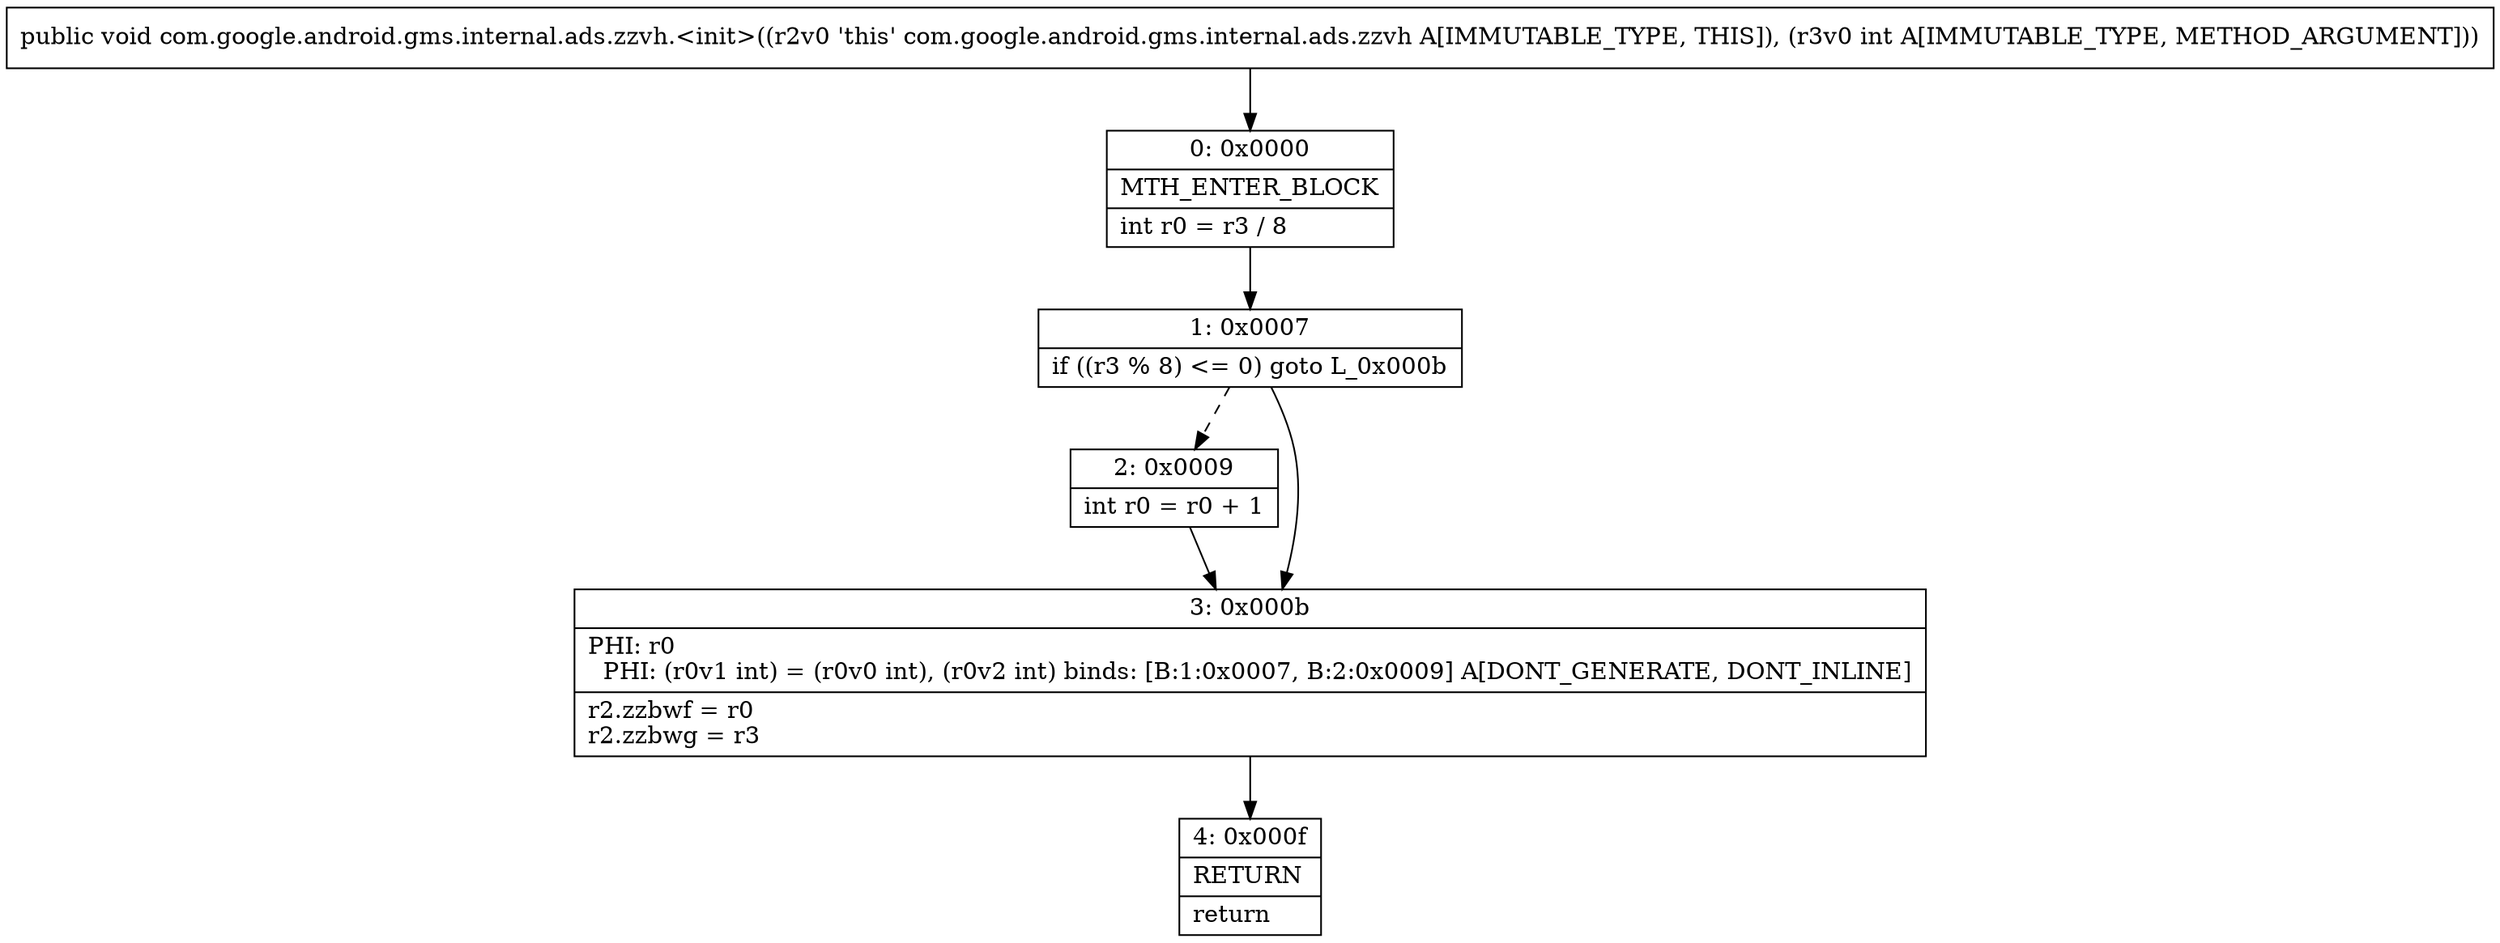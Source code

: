 digraph "CFG forcom.google.android.gms.internal.ads.zzvh.\<init\>(I)V" {
Node_0 [shape=record,label="{0\:\ 0x0000|MTH_ENTER_BLOCK\l|int r0 = r3 \/ 8\l}"];
Node_1 [shape=record,label="{1\:\ 0x0007|if ((r3 % 8) \<= 0) goto L_0x000b\l}"];
Node_2 [shape=record,label="{2\:\ 0x0009|int r0 = r0 + 1\l}"];
Node_3 [shape=record,label="{3\:\ 0x000b|PHI: r0 \l  PHI: (r0v1 int) = (r0v0 int), (r0v2 int) binds: [B:1:0x0007, B:2:0x0009] A[DONT_GENERATE, DONT_INLINE]\l|r2.zzbwf = r0\lr2.zzbwg = r3\l}"];
Node_4 [shape=record,label="{4\:\ 0x000f|RETURN\l|return\l}"];
MethodNode[shape=record,label="{public void com.google.android.gms.internal.ads.zzvh.\<init\>((r2v0 'this' com.google.android.gms.internal.ads.zzvh A[IMMUTABLE_TYPE, THIS]), (r3v0 int A[IMMUTABLE_TYPE, METHOD_ARGUMENT])) }"];
MethodNode -> Node_0;
Node_0 -> Node_1;
Node_1 -> Node_2[style=dashed];
Node_1 -> Node_3;
Node_2 -> Node_3;
Node_3 -> Node_4;
}

